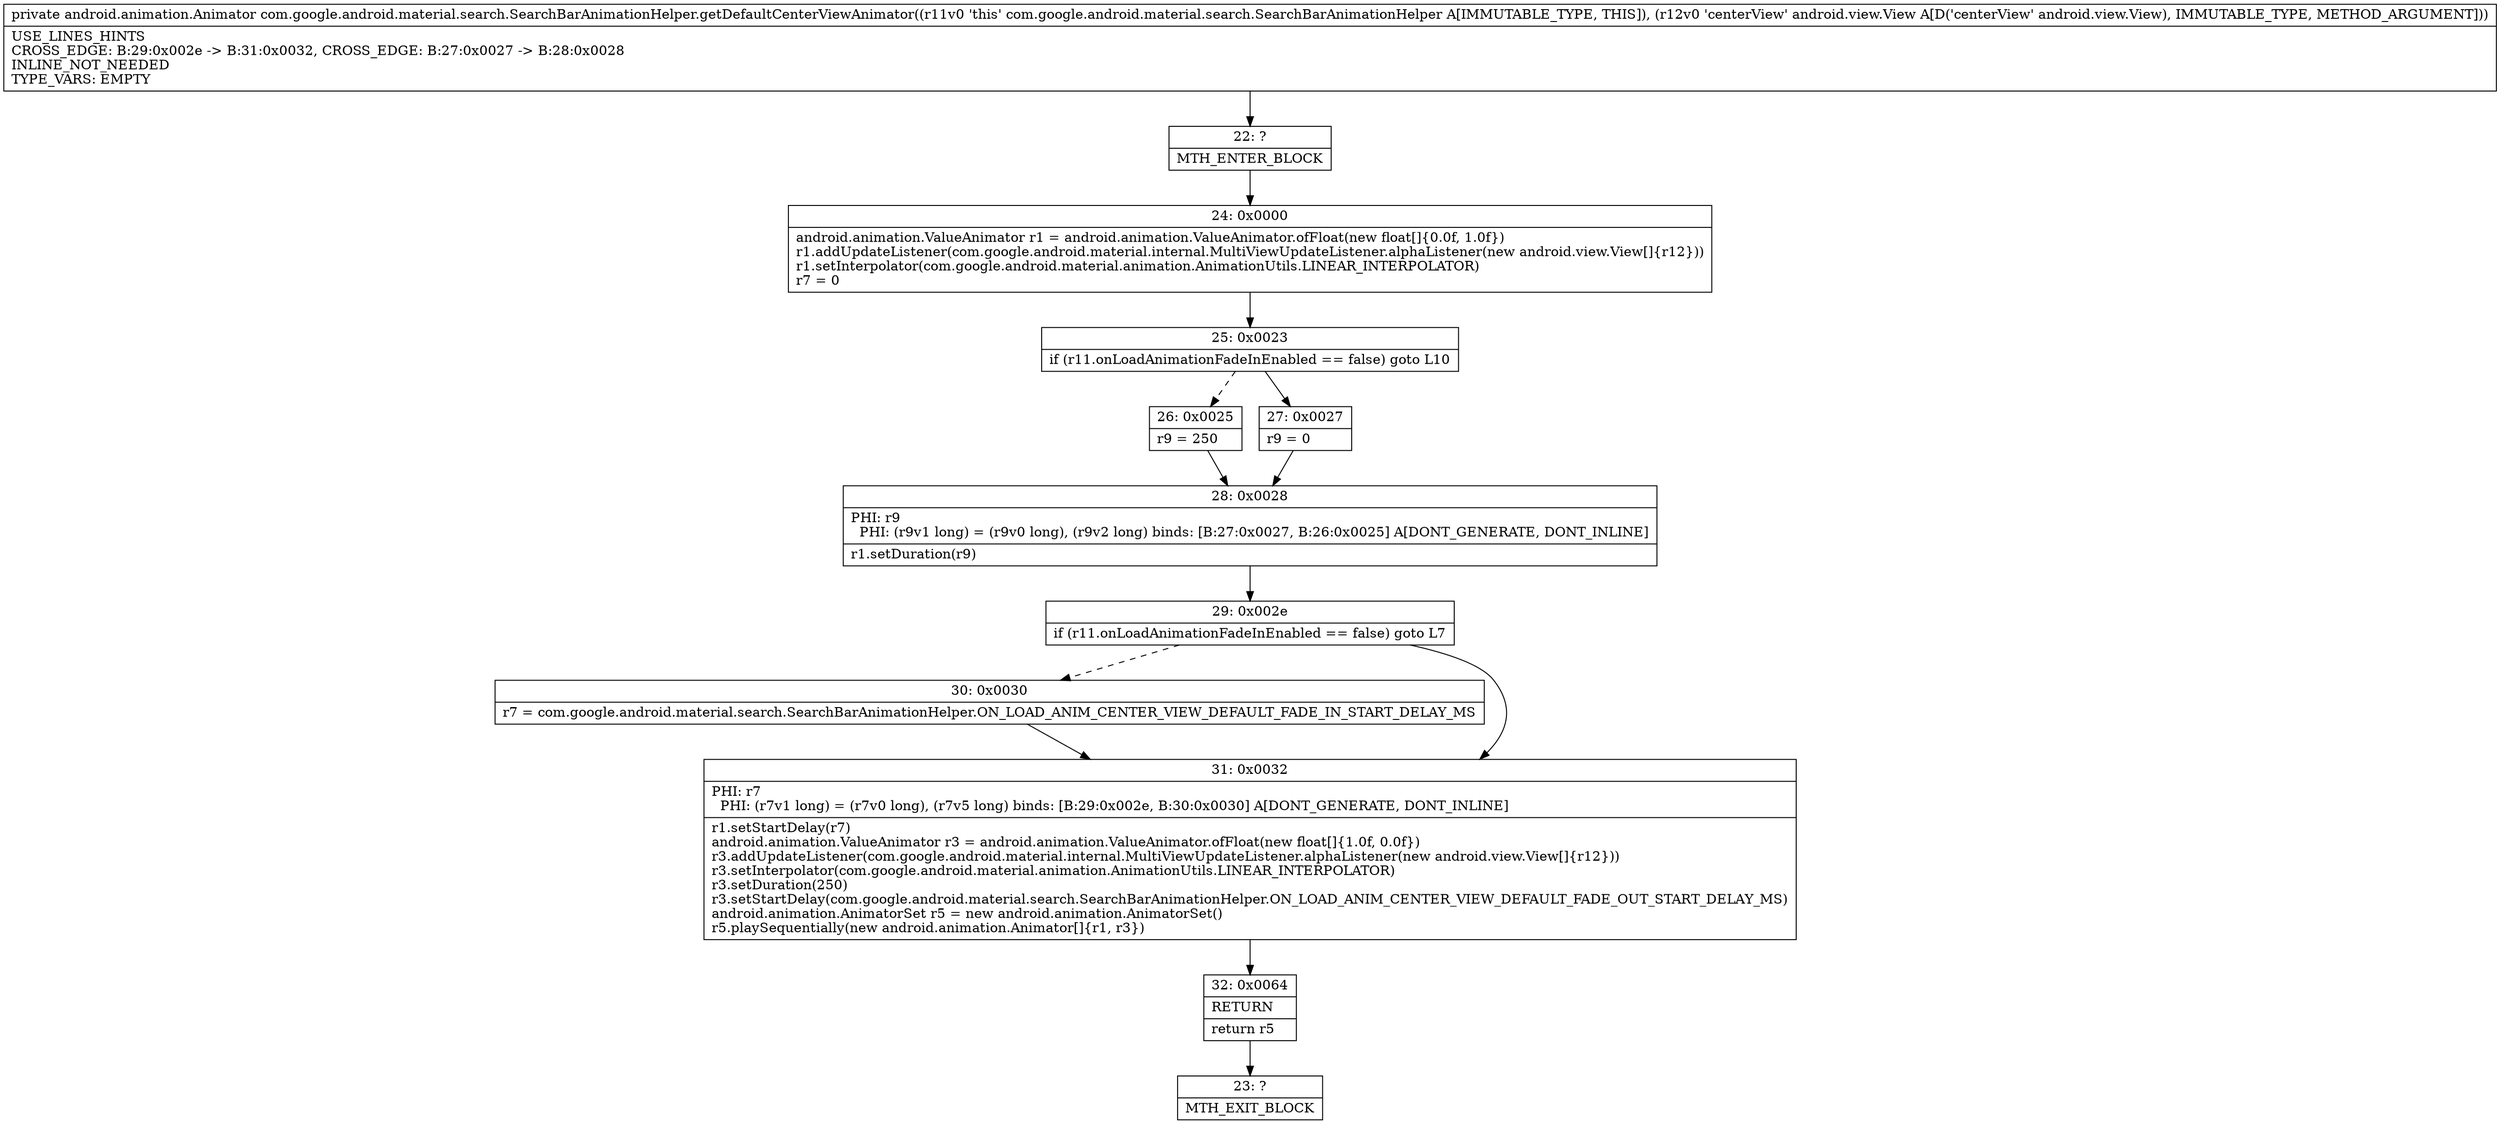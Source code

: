 digraph "CFG forcom.google.android.material.search.SearchBarAnimationHelper.getDefaultCenterViewAnimator(Landroid\/view\/View;)Landroid\/animation\/Animator;" {
Node_22 [shape=record,label="{22\:\ ?|MTH_ENTER_BLOCK\l}"];
Node_24 [shape=record,label="{24\:\ 0x0000|android.animation.ValueAnimator r1 = android.animation.ValueAnimator.ofFloat(new float[]\{0.0f, 1.0f\})\lr1.addUpdateListener(com.google.android.material.internal.MultiViewUpdateListener.alphaListener(new android.view.View[]\{r12\}))\lr1.setInterpolator(com.google.android.material.animation.AnimationUtils.LINEAR_INTERPOLATOR)\lr7 = 0\l}"];
Node_25 [shape=record,label="{25\:\ 0x0023|if (r11.onLoadAnimationFadeInEnabled == false) goto L10\l}"];
Node_26 [shape=record,label="{26\:\ 0x0025|r9 = 250\l}"];
Node_28 [shape=record,label="{28\:\ 0x0028|PHI: r9 \l  PHI: (r9v1 long) = (r9v0 long), (r9v2 long) binds: [B:27:0x0027, B:26:0x0025] A[DONT_GENERATE, DONT_INLINE]\l|r1.setDuration(r9)\l}"];
Node_29 [shape=record,label="{29\:\ 0x002e|if (r11.onLoadAnimationFadeInEnabled == false) goto L7\l}"];
Node_30 [shape=record,label="{30\:\ 0x0030|r7 = com.google.android.material.search.SearchBarAnimationHelper.ON_LOAD_ANIM_CENTER_VIEW_DEFAULT_FADE_IN_START_DELAY_MS\l}"];
Node_31 [shape=record,label="{31\:\ 0x0032|PHI: r7 \l  PHI: (r7v1 long) = (r7v0 long), (r7v5 long) binds: [B:29:0x002e, B:30:0x0030] A[DONT_GENERATE, DONT_INLINE]\l|r1.setStartDelay(r7)\landroid.animation.ValueAnimator r3 = android.animation.ValueAnimator.ofFloat(new float[]\{1.0f, 0.0f\})\lr3.addUpdateListener(com.google.android.material.internal.MultiViewUpdateListener.alphaListener(new android.view.View[]\{r12\}))\lr3.setInterpolator(com.google.android.material.animation.AnimationUtils.LINEAR_INTERPOLATOR)\lr3.setDuration(250)\lr3.setStartDelay(com.google.android.material.search.SearchBarAnimationHelper.ON_LOAD_ANIM_CENTER_VIEW_DEFAULT_FADE_OUT_START_DELAY_MS)\landroid.animation.AnimatorSet r5 = new android.animation.AnimatorSet()\lr5.playSequentially(new android.animation.Animator[]\{r1, r3\})\l}"];
Node_32 [shape=record,label="{32\:\ 0x0064|RETURN\l|return r5\l}"];
Node_23 [shape=record,label="{23\:\ ?|MTH_EXIT_BLOCK\l}"];
Node_27 [shape=record,label="{27\:\ 0x0027|r9 = 0\l}"];
MethodNode[shape=record,label="{private android.animation.Animator com.google.android.material.search.SearchBarAnimationHelper.getDefaultCenterViewAnimator((r11v0 'this' com.google.android.material.search.SearchBarAnimationHelper A[IMMUTABLE_TYPE, THIS]), (r12v0 'centerView' android.view.View A[D('centerView' android.view.View), IMMUTABLE_TYPE, METHOD_ARGUMENT]))  | USE_LINES_HINTS\lCROSS_EDGE: B:29:0x002e \-\> B:31:0x0032, CROSS_EDGE: B:27:0x0027 \-\> B:28:0x0028\lINLINE_NOT_NEEDED\lTYPE_VARS: EMPTY\l}"];
MethodNode -> Node_22;Node_22 -> Node_24;
Node_24 -> Node_25;
Node_25 -> Node_26[style=dashed];
Node_25 -> Node_27;
Node_26 -> Node_28;
Node_28 -> Node_29;
Node_29 -> Node_30[style=dashed];
Node_29 -> Node_31;
Node_30 -> Node_31;
Node_31 -> Node_32;
Node_32 -> Node_23;
Node_27 -> Node_28;
}

